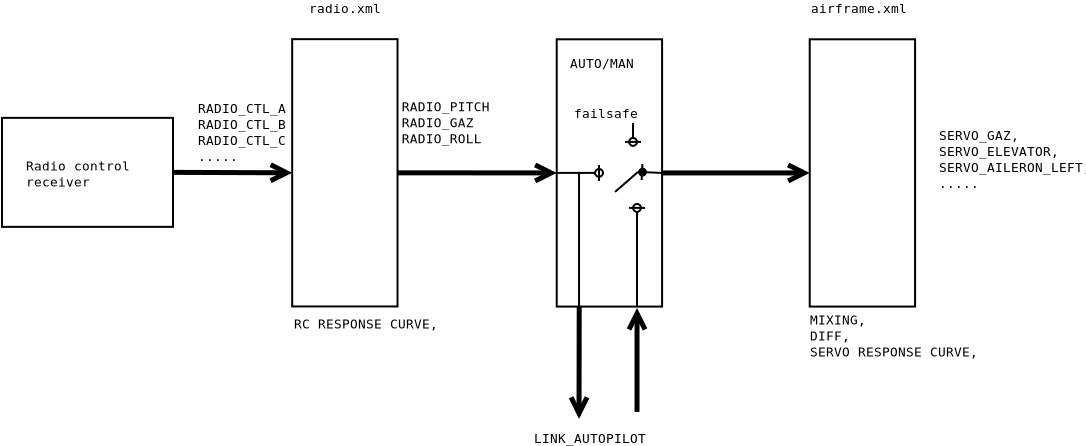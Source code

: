 <?xml version="1.0" encoding="UTF-8"?>
<dia:diagram xmlns:dia="http://www.lysator.liu.se/~alla/dia/">
  <dia:layer name="Background" visible="true">
    <dia:object type="Standard - Box" version="0" id="O0">
      <dia:attribute name="obj_pos">
        <dia:point val="6.1,9.8"/>
      </dia:attribute>
      <dia:attribute name="obj_bb">
        <dia:rectangle val="6.05,9.75;14.7,15.3"/>
      </dia:attribute>
      <dia:attribute name="elem_corner">
        <dia:point val="6.1,9.8"/>
      </dia:attribute>
      <dia:attribute name="elem_width">
        <dia:real val="8.55"/>
      </dia:attribute>
      <dia:attribute name="elem_height">
        <dia:real val="5.45"/>
      </dia:attribute>
      <dia:attribute name="show_background">
        <dia:boolean val="true"/>
      </dia:attribute>
    </dia:object>
    <dia:object type="Standard - Text" version="0" id="O1">
      <dia:attribute name="obj_pos">
        <dia:point val="7.3,12.43"/>
      </dia:attribute>
      <dia:attribute name="obj_bb">
        <dia:rectangle val="7.3,11.784;14.082,13.534"/>
      </dia:attribute>
      <dia:attribute name="text">
        <dia:composite type="text">
          <dia:attribute name="string">
            <dia:string>#Radio control
receiver#</dia:string>
          </dia:attribute>
          <dia:attribute name="font">
            <dia:font name="Courier"/>
          </dia:attribute>
          <dia:attribute name="height">
            <dia:real val="0.8"/>
          </dia:attribute>
          <dia:attribute name="pos">
            <dia:point val="7.3,12.43"/>
          </dia:attribute>
          <dia:attribute name="color">
            <dia:color val="#000000"/>
          </dia:attribute>
          <dia:attribute name="alignment">
            <dia:enum val="0"/>
          </dia:attribute>
        </dia:composite>
      </dia:attribute>
    </dia:object>
    <dia:object type="Standard - Box" version="0" id="O2">
      <dia:attribute name="obj_pos">
        <dia:point val="20.609,5.865"/>
      </dia:attribute>
      <dia:attribute name="obj_bb">
        <dia:rectangle val="20.559,5.815;25.927,19.279"/>
      </dia:attribute>
      <dia:attribute name="elem_corner">
        <dia:point val="20.609,5.865"/>
      </dia:attribute>
      <dia:attribute name="elem_width">
        <dia:real val="5.268"/>
      </dia:attribute>
      <dia:attribute name="elem_height">
        <dia:real val="13.364"/>
      </dia:attribute>
      <dia:attribute name="show_background">
        <dia:boolean val="true"/>
      </dia:attribute>
    </dia:object>
    <dia:object type="Standard - Text" version="0" id="O3">
      <dia:attribute name="obj_pos">
        <dia:point val="26.082,9.472"/>
      </dia:attribute>
      <dia:attribute name="obj_bb">
        <dia:rectangle val="26.082,8.826;31.834,11.376"/>
      </dia:attribute>
      <dia:attribute name="text">
        <dia:composite type="text">
          <dia:attribute name="string">
            <dia:string>#RADIO_PITCH
RADIO_GAZ
RADIO_ROLL#</dia:string>
          </dia:attribute>
          <dia:attribute name="font">
            <dia:font name="Courier"/>
          </dia:attribute>
          <dia:attribute name="height">
            <dia:real val="0.8"/>
          </dia:attribute>
          <dia:attribute name="pos">
            <dia:point val="26.082,9.472"/>
          </dia:attribute>
          <dia:attribute name="color">
            <dia:color val="#000000"/>
          </dia:attribute>
          <dia:attribute name="alignment">
            <dia:enum val="0"/>
          </dia:attribute>
        </dia:composite>
      </dia:attribute>
    </dia:object>
    <dia:object type="Standard - Text" version="0" id="O4">
      <dia:attribute name="obj_pos">
        <dia:point val="15.898,9.551"/>
      </dia:attribute>
      <dia:attribute name="obj_bb">
        <dia:rectangle val="15.898,8.955;21.653,12.155"/>
      </dia:attribute>
      <dia:attribute name="text">
        <dia:composite type="text">
          <dia:attribute name="string">
            <dia:string>#RADIO_CTL_A
RADIO_CTL_B
RADIO_CTL_C
.....#</dia:string>
          </dia:attribute>
          <dia:attribute name="font">
            <dia:font name="Courier"/>
          </dia:attribute>
          <dia:attribute name="height">
            <dia:real val="0.8"/>
          </dia:attribute>
          <dia:attribute name="pos">
            <dia:point val="15.898,9.551"/>
          </dia:attribute>
          <dia:attribute name="color">
            <dia:color val="#000000"/>
          </dia:attribute>
          <dia:attribute name="alignment">
            <dia:enum val="0"/>
          </dia:attribute>
        </dia:composite>
      </dia:attribute>
    </dia:object>
    <dia:object type="Standard - Text" version="0" id="O5">
      <dia:attribute name="obj_pos">
        <dia:point val="20.7,20.33"/>
      </dia:attribute>
      <dia:attribute name="obj_bb">
        <dia:rectangle val="20.7,19.684;29.99,21.434"/>
      </dia:attribute>
      <dia:attribute name="text">
        <dia:composite type="text">
          <dia:attribute name="string">
            <dia:string>#RC RESPONSE CURVE,
#</dia:string>
          </dia:attribute>
          <dia:attribute name="font">
            <dia:font name="Courier"/>
          </dia:attribute>
          <dia:attribute name="height">
            <dia:real val="0.8"/>
          </dia:attribute>
          <dia:attribute name="pos">
            <dia:point val="20.7,20.33"/>
          </dia:attribute>
          <dia:attribute name="color">
            <dia:color val="#000000"/>
          </dia:attribute>
          <dia:attribute name="alignment">
            <dia:enum val="0"/>
          </dia:attribute>
        </dia:composite>
      </dia:attribute>
    </dia:object>
    <dia:object type="Standard - Box" version="0" id="O6">
      <dia:attribute name="obj_pos">
        <dia:point val="46.486,5.872"/>
      </dia:attribute>
      <dia:attribute name="obj_bb">
        <dia:rectangle val="46.436,5.822;51.804,19.286"/>
      </dia:attribute>
      <dia:attribute name="elem_corner">
        <dia:point val="46.486,5.872"/>
      </dia:attribute>
      <dia:attribute name="elem_width">
        <dia:real val="5.268"/>
      </dia:attribute>
      <dia:attribute name="elem_height">
        <dia:real val="13.364"/>
      </dia:attribute>
      <dia:attribute name="show_background">
        <dia:boolean val="true"/>
      </dia:attribute>
    </dia:object>
    <dia:object type="Standard - Text" version="0" id="O7">
      <dia:attribute name="obj_pos">
        <dia:point val="46.5,20.13"/>
      </dia:attribute>
      <dia:attribute name="obj_bb">
        <dia:rectangle val="46.5,19.484;57.321,22.034"/>
      </dia:attribute>
      <dia:attribute name="text">
        <dia:composite type="text">
          <dia:attribute name="string">
            <dia:string>#MIXING,
DIFF,
SERVO RESPONSE CURVE,#</dia:string>
          </dia:attribute>
          <dia:attribute name="font">
            <dia:font name="Courier"/>
          </dia:attribute>
          <dia:attribute name="height">
            <dia:real val="0.8"/>
          </dia:attribute>
          <dia:attribute name="pos">
            <dia:point val="46.5,20.13"/>
          </dia:attribute>
          <dia:attribute name="color">
            <dia:color val="#000000"/>
          </dia:attribute>
          <dia:attribute name="alignment">
            <dia:enum val="0"/>
          </dia:attribute>
        </dia:composite>
      </dia:attribute>
    </dia:object>
    <dia:object type="Standard - Text" version="0" id="O8">
      <dia:attribute name="obj_pos">
        <dia:point val="21.451,4.552"/>
      </dia:attribute>
      <dia:attribute name="obj_bb">
        <dia:rectangle val="21.451,3.905;26.068,4.855"/>
      </dia:attribute>
      <dia:attribute name="text">
        <dia:composite type="text">
          <dia:attribute name="string">
            <dia:string>#radio.xml#</dia:string>
          </dia:attribute>
          <dia:attribute name="font">
            <dia:font name="Courier"/>
          </dia:attribute>
          <dia:attribute name="height">
            <dia:real val="0.8"/>
          </dia:attribute>
          <dia:attribute name="pos">
            <dia:point val="21.451,4.552"/>
          </dia:attribute>
          <dia:attribute name="color">
            <dia:color val="#000000"/>
          </dia:attribute>
          <dia:attribute name="alignment">
            <dia:enum val="0"/>
          </dia:attribute>
        </dia:composite>
      </dia:attribute>
    </dia:object>
    <dia:object type="Standard - Text" version="0" id="O9">
      <dia:attribute name="obj_pos">
        <dia:point val="46.551,4.552"/>
      </dia:attribute>
      <dia:attribute name="obj_bb">
        <dia:rectangle val="46.551,3.905;52.779,4.855"/>
      </dia:attribute>
      <dia:attribute name="text">
        <dia:composite type="text">
          <dia:attribute name="string">
            <dia:string>#airframe.xml#</dia:string>
          </dia:attribute>
          <dia:attribute name="font">
            <dia:font name="Courier"/>
          </dia:attribute>
          <dia:attribute name="height">
            <dia:real val="0.8"/>
          </dia:attribute>
          <dia:attribute name="pos">
            <dia:point val="46.551,4.552"/>
          </dia:attribute>
          <dia:attribute name="color">
            <dia:color val="#000000"/>
          </dia:attribute>
          <dia:attribute name="alignment">
            <dia:enum val="0"/>
          </dia:attribute>
        </dia:composite>
      </dia:attribute>
    </dia:object>
    <dia:object type="Standard - Line" version="0" id="O10">
      <dia:attribute name="obj_pos">
        <dia:point val="14.65,12.525"/>
      </dia:attribute>
      <dia:attribute name="obj_bb">
        <dia:rectangle val="14.524,11.747;20.737,13.348"/>
      </dia:attribute>
      <dia:attribute name="conn_endpoints">
        <dia:point val="14.65,12.525"/>
        <dia:point val="20.609,12.547"/>
      </dia:attribute>
      <dia:attribute name="numcp">
        <dia:int val="1"/>
      </dia:attribute>
      <dia:attribute name="line_width">
        <dia:real val="0.25"/>
      </dia:attribute>
      <dia:attribute name="end_arrow">
        <dia:enum val="1"/>
      </dia:attribute>
      <dia:attribute name="end_arrow_length">
        <dia:real val="0.8"/>
      </dia:attribute>
      <dia:attribute name="end_arrow_width">
        <dia:real val="0.8"/>
      </dia:attribute>
      <dia:connections>
        <dia:connection handle="0" to="O0" connection="4"/>
        <dia:connection handle="1" to="O2" connection="3"/>
      </dia:connections>
    </dia:object>
    <dia:object type="Standard - Box" version="0" id="O11">
      <dia:attribute name="obj_pos">
        <dia:point val="33.836,5.872"/>
      </dia:attribute>
      <dia:attribute name="obj_bb">
        <dia:rectangle val="33.786,5.822;39.154,19.286"/>
      </dia:attribute>
      <dia:attribute name="elem_corner">
        <dia:point val="33.836,5.872"/>
      </dia:attribute>
      <dia:attribute name="elem_width">
        <dia:real val="5.268"/>
      </dia:attribute>
      <dia:attribute name="elem_height">
        <dia:real val="13.364"/>
      </dia:attribute>
      <dia:attribute name="show_background">
        <dia:boolean val="true"/>
      </dia:attribute>
    </dia:object>
    <dia:object type="Standard - Line" version="0" id="O12">
      <dia:attribute name="obj_pos">
        <dia:point val="25.877,12.547"/>
      </dia:attribute>
      <dia:attribute name="obj_bb">
        <dia:rectangle val="25.752,11.754;33.962,13.354"/>
      </dia:attribute>
      <dia:attribute name="conn_endpoints">
        <dia:point val="25.877,12.547"/>
        <dia:point val="33.836,12.554"/>
      </dia:attribute>
      <dia:attribute name="numcp">
        <dia:int val="1"/>
      </dia:attribute>
      <dia:attribute name="line_width">
        <dia:real val="0.25"/>
      </dia:attribute>
      <dia:attribute name="end_arrow">
        <dia:enum val="1"/>
      </dia:attribute>
      <dia:attribute name="end_arrow_length">
        <dia:real val="0.8"/>
      </dia:attribute>
      <dia:attribute name="end_arrow_width">
        <dia:real val="0.8"/>
      </dia:attribute>
      <dia:connections>
        <dia:connection handle="0" to="O2" connection="4"/>
        <dia:connection handle="1" to="O11" connection="3"/>
      </dia:connections>
    </dia:object>
    <dia:object type="Standard - Text" version="0" id="O13">
      <dia:attribute name="obj_pos">
        <dia:point val="34.501,7.302"/>
      </dia:attribute>
      <dia:attribute name="obj_bb">
        <dia:rectangle val="34.501,6.705;38.672,7.505"/>
      </dia:attribute>
      <dia:attribute name="text">
        <dia:composite type="text">
          <dia:attribute name="string">
            <dia:string>#AUTO/MAN#</dia:string>
          </dia:attribute>
          <dia:attribute name="font">
            <dia:font name="Courier"/>
          </dia:attribute>
          <dia:attribute name="height">
            <dia:real val="0.8"/>
          </dia:attribute>
          <dia:attribute name="pos">
            <dia:point val="34.501,7.302"/>
          </dia:attribute>
          <dia:attribute name="color">
            <dia:color val="#000000"/>
          </dia:attribute>
          <dia:attribute name="alignment">
            <dia:enum val="0"/>
          </dia:attribute>
        </dia:composite>
      </dia:attribute>
    </dia:object>
    <dia:object type="Standard - Line" version="0" id="O14">
      <dia:attribute name="obj_pos">
        <dia:point val="34.961,19.215"/>
      </dia:attribute>
      <dia:attribute name="obj_bb">
        <dia:rectangle val="34.151,19.09;35.751,24.978"/>
      </dia:attribute>
      <dia:attribute name="conn_endpoints">
        <dia:point val="34.961,19.215"/>
        <dia:point val="34.951,24.852"/>
      </dia:attribute>
      <dia:attribute name="numcp">
        <dia:int val="1"/>
      </dia:attribute>
      <dia:attribute name="line_width">
        <dia:real val="0.25"/>
      </dia:attribute>
      <dia:attribute name="end_arrow">
        <dia:enum val="1"/>
      </dia:attribute>
      <dia:attribute name="end_arrow_length">
        <dia:real val="0.8"/>
      </dia:attribute>
      <dia:attribute name="end_arrow_width">
        <dia:real val="0.8"/>
      </dia:attribute>
    </dia:object>
    <dia:object type="Standard - Line" version="0" id="O15">
      <dia:attribute name="obj_pos">
        <dia:point val="37.851,24.502"/>
      </dia:attribute>
      <dia:attribute name="obj_bb">
        <dia:rectangle val="37.051,19.177;38.651,24.627"/>
      </dia:attribute>
      <dia:attribute name="conn_endpoints">
        <dia:point val="37.851,24.502"/>
        <dia:point val="37.851,19.302"/>
      </dia:attribute>
      <dia:attribute name="numcp">
        <dia:int val="1"/>
      </dia:attribute>
      <dia:attribute name="line_width">
        <dia:real val="0.25"/>
      </dia:attribute>
      <dia:attribute name="end_arrow">
        <dia:enum val="1"/>
      </dia:attribute>
      <dia:attribute name="end_arrow_length">
        <dia:real val="0.8"/>
      </dia:attribute>
      <dia:attribute name="end_arrow_width">
        <dia:real val="0.8"/>
      </dia:attribute>
    </dia:object>
    <dia:object type="Standard - ZigZagLine" version="0" id="O16">
      <dia:attribute name="obj_pos">
        <dia:point val="33.836,12.554"/>
      </dia:attribute>
      <dia:attribute name="obj_bb">
        <dia:rectangle val="33.786,12.502;35.001,19.302"/>
      </dia:attribute>
      <dia:attribute name="orth_points">
        <dia:point val="33.836,12.554"/>
        <dia:point val="33.836,12.552"/>
        <dia:point val="34.951,12.552"/>
        <dia:point val="34.951,19.252"/>
      </dia:attribute>
      <dia:attribute name="orth_orient">
        <dia:enum val="1"/>
        <dia:enum val="0"/>
        <dia:enum val="1"/>
      </dia:attribute>
      <dia:connections>
        <dia:connection handle="0" to="O11" connection="3"/>
      </dia:connections>
    </dia:object>
    <dia:object type="Standard - Line" version="0" id="O17">
      <dia:attribute name="obj_pos">
        <dia:point val="34.951,12.552"/>
      </dia:attribute>
      <dia:attribute name="obj_bb">
        <dia:rectangle val="34.901,11.752;36.251,13.352"/>
      </dia:attribute>
      <dia:attribute name="conn_endpoints">
        <dia:point val="34.951,12.552"/>
        <dia:point val="36.201,12.552"/>
      </dia:attribute>
      <dia:attribute name="numcp">
        <dia:int val="1"/>
      </dia:attribute>
      <dia:attribute name="end_arrow">
        <dia:enum val="15"/>
      </dia:attribute>
      <dia:attribute name="end_arrow_length">
        <dia:real val="0.8"/>
      </dia:attribute>
      <dia:attribute name="end_arrow_width">
        <dia:real val="0.8"/>
      </dia:attribute>
    </dia:object>
    <dia:object type="Standard - Line" version="0" id="O18">
      <dia:attribute name="obj_pos">
        <dia:point val="37.851,19.202"/>
      </dia:attribute>
      <dia:attribute name="obj_bb">
        <dia:rectangle val="37.051,14.002;38.651,19.252"/>
      </dia:attribute>
      <dia:attribute name="conn_endpoints">
        <dia:point val="37.851,19.202"/>
        <dia:point val="37.851,14.052"/>
      </dia:attribute>
      <dia:attribute name="numcp">
        <dia:int val="1"/>
      </dia:attribute>
      <dia:attribute name="end_arrow">
        <dia:enum val="15"/>
      </dia:attribute>
      <dia:attribute name="end_arrow_length">
        <dia:real val="0.8"/>
      </dia:attribute>
      <dia:attribute name="end_arrow_width">
        <dia:real val="0.8"/>
      </dia:attribute>
    </dia:object>
    <dia:object type="Standard - Line" version="0" id="O19">
      <dia:attribute name="obj_pos">
        <dia:point val="37.901,12.502"/>
      </dia:attribute>
      <dia:attribute name="obj_bb">
        <dia:rectangle val="36.68,12.431;37.971,13.572"/>
      </dia:attribute>
      <dia:attribute name="conn_endpoints">
        <dia:point val="37.901,12.502"/>
        <dia:point val="36.751,13.502"/>
      </dia:attribute>
      <dia:attribute name="numcp">
        <dia:int val="1"/>
      </dia:attribute>
    </dia:object>
    <dia:object type="Standard - Text" version="0" id="O20">
      <dia:attribute name="obj_pos">
        <dia:point val="34.501,26.402"/>
      </dia:attribute>
      <dia:attribute name="obj_bb">
        <dia:rectangle val="34.501,25.805;34.501,26.605"/>
      </dia:attribute>
      <dia:attribute name="text">
        <dia:composite type="text">
          <dia:attribute name="string">
            <dia:string>##</dia:string>
          </dia:attribute>
          <dia:attribute name="font">
            <dia:font name="Courier"/>
          </dia:attribute>
          <dia:attribute name="height">
            <dia:real val="0.8"/>
          </dia:attribute>
          <dia:attribute name="pos">
            <dia:point val="34.501,26.402"/>
          </dia:attribute>
          <dia:attribute name="color">
            <dia:color val="#000000"/>
          </dia:attribute>
          <dia:attribute name="alignment">
            <dia:enum val="1"/>
          </dia:attribute>
        </dia:composite>
      </dia:attribute>
    </dia:object>
    <dia:object type="Standard - Text" version="0" id="O21">
      <dia:attribute name="obj_pos">
        <dia:point val="32.701,26.052"/>
      </dia:attribute>
      <dia:attribute name="obj_bb">
        <dia:rectangle val="32.701,25.455;39.961,26.255"/>
      </dia:attribute>
      <dia:attribute name="text">
        <dia:composite type="text">
          <dia:attribute name="string">
            <dia:string>#LINK_AUTOPILOT#</dia:string>
          </dia:attribute>
          <dia:attribute name="font">
            <dia:font name="Courier"/>
          </dia:attribute>
          <dia:attribute name="height">
            <dia:real val="0.8"/>
          </dia:attribute>
          <dia:attribute name="pos">
            <dia:point val="32.701,26.052"/>
          </dia:attribute>
          <dia:attribute name="color">
            <dia:color val="#000000"/>
          </dia:attribute>
          <dia:attribute name="alignment">
            <dia:enum val="0"/>
          </dia:attribute>
        </dia:composite>
      </dia:attribute>
    </dia:object>
    <dia:object type="Standard - Line" version="0" id="O22">
      <dia:attribute name="obj_pos">
        <dia:point val="39.104,12.554"/>
      </dia:attribute>
      <dia:attribute name="obj_bb">
        <dia:rectangle val="38.979,11.754;46.611,13.354"/>
      </dia:attribute>
      <dia:attribute name="conn_endpoints">
        <dia:point val="39.104,12.554"/>
        <dia:point val="46.486,12.554"/>
      </dia:attribute>
      <dia:attribute name="numcp">
        <dia:int val="1"/>
      </dia:attribute>
      <dia:attribute name="line_width">
        <dia:real val="0.25"/>
      </dia:attribute>
      <dia:attribute name="end_arrow">
        <dia:enum val="1"/>
      </dia:attribute>
      <dia:attribute name="end_arrow_length">
        <dia:real val="0.8"/>
      </dia:attribute>
      <dia:attribute name="end_arrow_width">
        <dia:real val="0.8"/>
      </dia:attribute>
      <dia:connections>
        <dia:connection handle="0" to="O11" connection="4"/>
        <dia:connection handle="1" to="O6" connection="3"/>
      </dia:connections>
    </dia:object>
    <dia:object type="Standard - Line" version="0" id="O23">
      <dia:attribute name="obj_pos">
        <dia:point val="37.901,12.502"/>
      </dia:attribute>
      <dia:attribute name="obj_bb">
        <dia:rectangle val="37.816,11.7;39.156,13.303"/>
      </dia:attribute>
      <dia:attribute name="conn_endpoints">
        <dia:point val="37.901,12.502"/>
        <dia:point val="39.104,12.554"/>
      </dia:attribute>
      <dia:attribute name="numcp">
        <dia:int val="1"/>
      </dia:attribute>
      <dia:attribute name="start_arrow">
        <dia:enum val="13"/>
      </dia:attribute>
      <dia:attribute name="start_arrow_length">
        <dia:real val="0.8"/>
      </dia:attribute>
      <dia:attribute name="start_arrow_width">
        <dia:real val="0.8"/>
      </dia:attribute>
      <dia:connections>
        <dia:connection handle="1" to="O11" connection="4"/>
      </dia:connections>
    </dia:object>
    <dia:object type="Standard - Text" version="0" id="O24">
      <dia:attribute name="obj_pos">
        <dia:point val="34.701,9.802"/>
      </dia:attribute>
      <dia:attribute name="obj_bb">
        <dia:rectangle val="34.701,9.205;38.74,10.005"/>
      </dia:attribute>
      <dia:attribute name="text">
        <dia:composite type="text">
          <dia:attribute name="string">
            <dia:string>#failsafe#</dia:string>
          </dia:attribute>
          <dia:attribute name="font">
            <dia:font name="Courier"/>
          </dia:attribute>
          <dia:attribute name="height">
            <dia:real val="0.8"/>
          </dia:attribute>
          <dia:attribute name="pos">
            <dia:point val="34.701,9.802"/>
          </dia:attribute>
          <dia:attribute name="color">
            <dia:color val="#000000"/>
          </dia:attribute>
          <dia:attribute name="alignment">
            <dia:enum val="0"/>
          </dia:attribute>
        </dia:composite>
      </dia:attribute>
    </dia:object>
    <dia:object type="Standard - Line" version="0" id="O25">
      <dia:attribute name="obj_pos">
        <dia:point val="37.651,10.052"/>
      </dia:attribute>
      <dia:attribute name="obj_bb">
        <dia:rectangle val="36.851,10.002;38.451,11.302"/>
      </dia:attribute>
      <dia:attribute name="conn_endpoints">
        <dia:point val="37.651,10.052"/>
        <dia:point val="37.651,11.252"/>
      </dia:attribute>
      <dia:attribute name="numcp">
        <dia:int val="1"/>
      </dia:attribute>
      <dia:attribute name="end_arrow">
        <dia:enum val="15"/>
      </dia:attribute>
      <dia:attribute name="end_arrow_length">
        <dia:real val="0.8"/>
      </dia:attribute>
      <dia:attribute name="end_arrow_width">
        <dia:real val="0.8"/>
      </dia:attribute>
    </dia:object>
    <dia:object type="Standard - Text" version="0" id="O26">
      <dia:attribute name="obj_pos">
        <dia:point val="52.951,10.902"/>
      </dia:attribute>
      <dia:attribute name="obj_bb">
        <dia:rectangle val="52.951,10.305;62.666,13.505"/>
      </dia:attribute>
      <dia:attribute name="text">
        <dia:composite type="text">
          <dia:attribute name="string">
            <dia:string>#SERVO_GAZ,
SERVO_ELEVATOR,
SERVO_AILERON_LEFT,
.....#</dia:string>
          </dia:attribute>
          <dia:attribute name="font">
            <dia:font name="Courier"/>
          </dia:attribute>
          <dia:attribute name="height">
            <dia:real val="0.8"/>
          </dia:attribute>
          <dia:attribute name="pos">
            <dia:point val="52.951,10.902"/>
          </dia:attribute>
          <dia:attribute name="color">
            <dia:color val="#000000"/>
          </dia:attribute>
          <dia:attribute name="alignment">
            <dia:enum val="0"/>
          </dia:attribute>
        </dia:composite>
      </dia:attribute>
    </dia:object>
  </dia:layer>
</dia:diagram>
